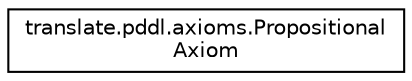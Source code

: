 digraph "Graphical Class Hierarchy"
{
  edge [fontname="Helvetica",fontsize="10",labelfontname="Helvetica",labelfontsize="10"];
  node [fontname="Helvetica",fontsize="10",shape=record];
  rankdir="LR";
  Node1 [label="translate.pddl.axioms.Propositional\lAxiom",height=0.2,width=0.4,color="black", fillcolor="white", style="filled",URL="$classtranslate_1_1pddl_1_1axioms_1_1PropositionalAxiom.html"];
}
